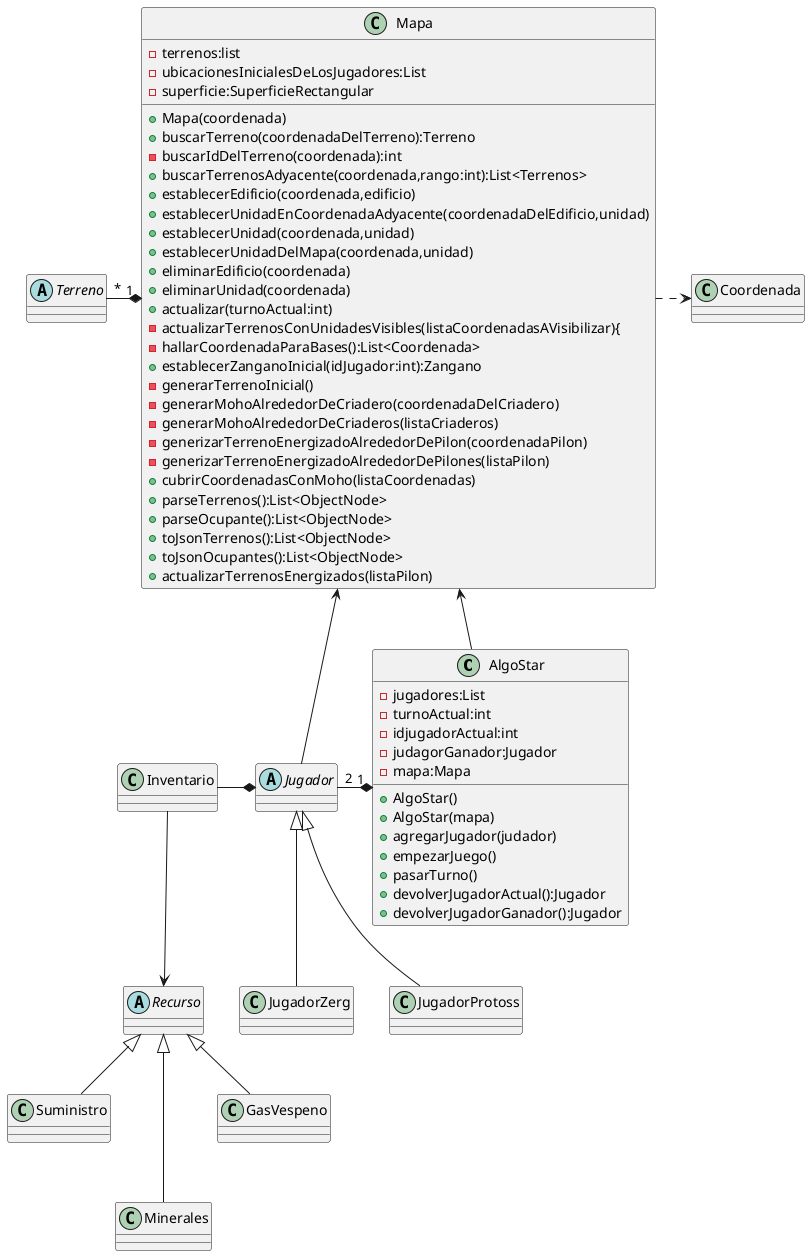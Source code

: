 @startuml
class AlgoStar{
-jugadores:List
-turnoActual:int
-idjugadorActual:int
- judagorGanador:Jugador
-mapa:Mapa
+AlgoStar()
+AlgoStar(mapa)
+agregarJugador(judador)
+empezarJuego()
+pasarTurno()
+devolverJugadorActual():Jugador
+devolverJugadorGanador():Jugador
}


class Mapa {
-terrenos:list
-ubicacionesInicialesDeLosJugadores:List
-superficie:SuperficieRectangular
+Mapa(coordenada)
+buscarTerreno(coordenadaDelTerreno):Terreno
-buscarIdDelTerreno(coordenada):int
+buscarTerrenosAdyacente(coordenada,rango:int):List<Terrenos>
+establecerEdificio(coordenada,edificio)
+establecerUnidadEnCoordenadaAdyacente(coordenadaDelEdificio,unidad)
+establecerUnidad(coordenada,unidad)
+establecerUnidadDelMapa(coordenada,unidad)
+eliminarEdificio(coordenada)
+eliminarUnidad(coordenada)
'+hallarTerrenoADistanciaRelativa(coordenada,direccionX:int,coordenada,direccionY:int):Terreno
+actualizar(turnoActual:int)
-actualizarTerrenosConUnidadesVisibles(listaCoordenadasAVisibilizar){
-hallarCoordenadaParaBases():List<Coordenada>
+establecerZanganoInicial(idJugador:int):Zangano
-generarTerrenoInicial()
-generarMohoAlrededorDeCriadero(coordenadaDelCriadero)
-generarMohoAlrededorDeCriaderos(listaCriaderos)
-generizarTerrenoEnergizadoAlrededorDePilon(coordenadaPilon)
-generizarTerrenoEnergizadoAlrededorDePilones(listaPilon)
+cubrirCoordenadasConMoho(listaCoordenadas)
+parseTerrenos():List<ObjectNode>
+parseOcupante():List<ObjectNode>
+toJsonTerrenos():List<ObjectNode>
+toJsonOcupantes():List<ObjectNode>
+actualizarTerrenosEnergizados(listaPilon)

}


abstract Jugador
abstract Recurso
abstract Terreno


AlgoStar --up> Mapa
AlgoStar "1" *--left-"2" Jugador
Jugador *-left- Inventario
Jugador -up->  Mapa
Mapa "1" *-left--"*" Terreno
Mapa .right.> Coordenada


Recurso <|--Suministro
Recurso <|---Minerales
Recurso <|--GasVespeno


Jugador <|-- JugadorProtoss
Jugador <|-- JugadorZerg


Inventario -down->Recurso
@enduml